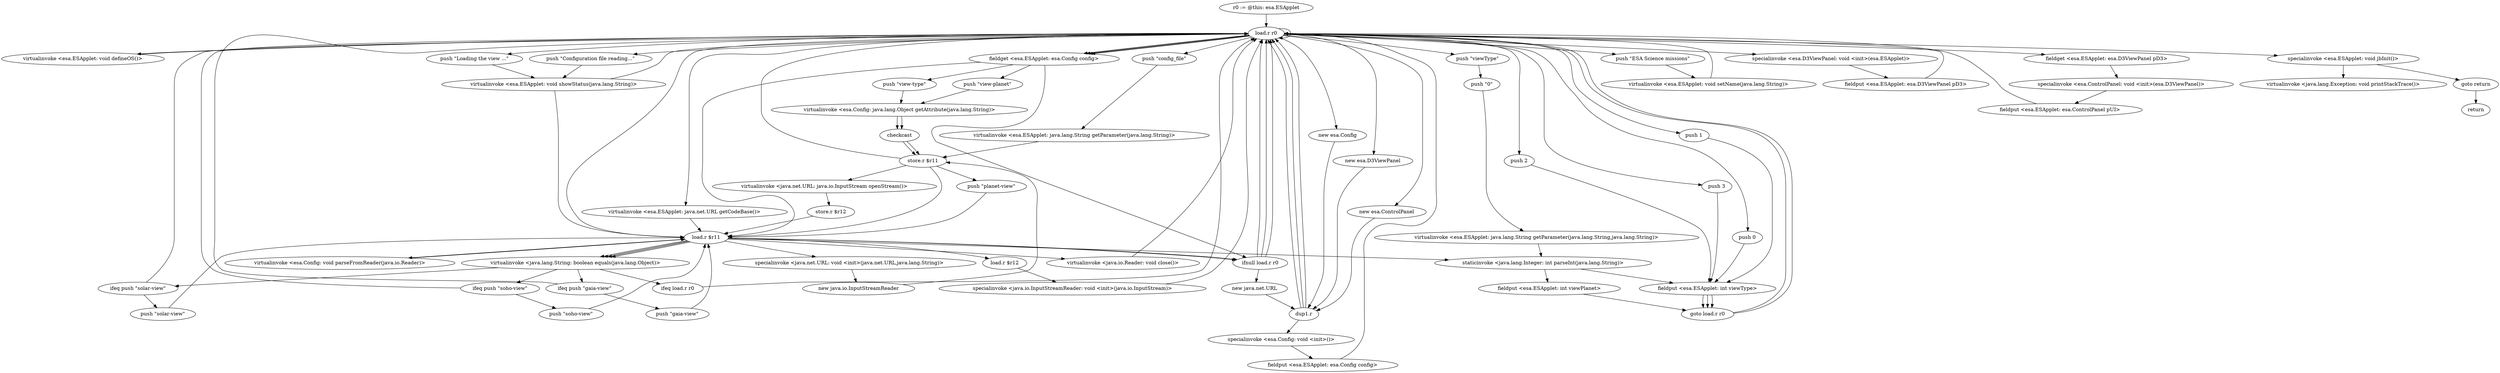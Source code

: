 digraph "" {
    "r0 := @this: esa.ESApplet"
    "load.r r0"
    "r0 := @this: esa.ESApplet"->"load.r r0";
    "virtualinvoke <esa.ESApplet: void defineOS()>"
    "load.r r0"->"virtualinvoke <esa.ESApplet: void defineOS()>";
    "virtualinvoke <esa.ESApplet: void defineOS()>"->"load.r r0";
    "push \"config_file\""
    "load.r r0"->"push \"config_file\"";
    "virtualinvoke <esa.ESApplet: java.lang.String getParameter(java.lang.String)>"
    "push \"config_file\""->"virtualinvoke <esa.ESApplet: java.lang.String getParameter(java.lang.String)>";
    "store.r $r11"
    "virtualinvoke <esa.ESApplet: java.lang.String getParameter(java.lang.String)>"->"store.r $r11";
    "store.r $r11"->"load.r r0";
    "push \"Configuration file reading...\""
    "load.r r0"->"push \"Configuration file reading...\"";
    "virtualinvoke <esa.ESApplet: void showStatus(java.lang.String)>"
    "push \"Configuration file reading...\""->"virtualinvoke <esa.ESApplet: void showStatus(java.lang.String)>";
    "load.r $r11"
    "virtualinvoke <esa.ESApplet: void showStatus(java.lang.String)>"->"load.r $r11";
    "ifnull load.r r0"
    "load.r $r11"->"ifnull load.r r0";
    "new java.net.URL"
    "ifnull load.r r0"->"new java.net.URL";
    "dup1.r"
    "new java.net.URL"->"dup1.r";
    "dup1.r"->"load.r r0";
    "virtualinvoke <esa.ESApplet: java.net.URL getCodeBase()>"
    "load.r r0"->"virtualinvoke <esa.ESApplet: java.net.URL getCodeBase()>";
    "virtualinvoke <esa.ESApplet: java.net.URL getCodeBase()>"->"load.r $r11";
    "specialinvoke <java.net.URL: void <init>(java.net.URL,java.lang.String)>"
    "load.r $r11"->"specialinvoke <java.net.URL: void <init>(java.net.URL,java.lang.String)>";
    "new java.io.InputStreamReader"
    "specialinvoke <java.net.URL: void <init>(java.net.URL,java.lang.String)>"->"new java.io.InputStreamReader";
    "new java.io.InputStreamReader"->"store.r $r11";
    "virtualinvoke <java.net.URL: java.io.InputStream openStream()>"
    "store.r $r11"->"virtualinvoke <java.net.URL: java.io.InputStream openStream()>";
    "store.r $r12"
    "virtualinvoke <java.net.URL: java.io.InputStream openStream()>"->"store.r $r12";
    "store.r $r12"->"load.r $r11";
    "load.r $r12"
    "load.r $r11"->"load.r $r12";
    "specialinvoke <java.io.InputStreamReader: void <init>(java.io.InputStream)>"
    "load.r $r12"->"specialinvoke <java.io.InputStreamReader: void <init>(java.io.InputStream)>";
    "specialinvoke <java.io.InputStreamReader: void <init>(java.io.InputStream)>"->"load.r r0";
    "new esa.Config"
    "load.r r0"->"new esa.Config";
    "new esa.Config"->"dup1.r";
    "specialinvoke <esa.Config: void <init>()>"
    "dup1.r"->"specialinvoke <esa.Config: void <init>()>";
    "fieldput <esa.ESApplet: esa.Config config>"
    "specialinvoke <esa.Config: void <init>()>"->"fieldput <esa.ESApplet: esa.Config config>";
    "fieldput <esa.ESApplet: esa.Config config>"->"load.r r0";
    "fieldget <esa.ESApplet: esa.Config config>"
    "load.r r0"->"fieldget <esa.ESApplet: esa.Config config>";
    "fieldget <esa.ESApplet: esa.Config config>"->"load.r $r11";
    "virtualinvoke <esa.Config: void parseFromReader(java.io.Reader)>"
    "load.r $r11"->"virtualinvoke <esa.Config: void parseFromReader(java.io.Reader)>";
    "virtualinvoke <esa.Config: void parseFromReader(java.io.Reader)>"->"load.r $r11";
    "virtualinvoke <java.io.Reader: void close()>"
    "load.r $r11"->"virtualinvoke <java.io.Reader: void close()>";
    "virtualinvoke <java.io.Reader: void close()>"->"load.r r0";
    "push \"Loading the view ...\""
    "load.r r0"->"push \"Loading the view ...\"";
    "push \"Loading the view ...\""->"virtualinvoke <esa.ESApplet: void showStatus(java.lang.String)>";
    "virtualinvoke <esa.ESApplet: void showStatus(java.lang.String)>"->"load.r r0";
    "load.r r0"->"fieldget <esa.ESApplet: esa.Config config>";
    "fieldget <esa.ESApplet: esa.Config config>"->"ifnull load.r r0";
    "ifnull load.r r0"->"load.r r0";
    "load.r r0"->"fieldget <esa.ESApplet: esa.Config config>";
    "push \"view-type\""
    "fieldget <esa.ESApplet: esa.Config config>"->"push \"view-type\"";
    "virtualinvoke <esa.Config: java.lang.Object getAttribute(java.lang.String)>"
    "push \"view-type\""->"virtualinvoke <esa.Config: java.lang.Object getAttribute(java.lang.String)>";
    "checkcast"
    "virtualinvoke <esa.Config: java.lang.Object getAttribute(java.lang.String)>"->"checkcast";
    "checkcast"->"store.r $r11";
    "push \"planet-view\""
    "store.r $r11"->"push \"planet-view\"";
    "push \"planet-view\""->"load.r $r11";
    "virtualinvoke <java.lang.String: boolean equals(java.lang.Object)>"
    "load.r $r11"->"virtualinvoke <java.lang.String: boolean equals(java.lang.Object)>";
    "ifeq push \"solar-view\""
    "virtualinvoke <java.lang.String: boolean equals(java.lang.Object)>"->"ifeq push \"solar-view\"";
    "ifeq push \"solar-view\""->"load.r r0";
    "push 0"
    "load.r r0"->"push 0";
    "fieldput <esa.ESApplet: int viewType>"
    "push 0"->"fieldput <esa.ESApplet: int viewType>";
    "goto load.r r0"
    "fieldput <esa.ESApplet: int viewType>"->"goto load.r r0";
    "goto load.r r0"->"load.r r0";
    "load.r r0"->"fieldget <esa.ESApplet: esa.Config config>";
    "push \"view-planet\""
    "fieldget <esa.ESApplet: esa.Config config>"->"push \"view-planet\"";
    "push \"view-planet\""->"virtualinvoke <esa.Config: java.lang.Object getAttribute(java.lang.String)>";
    "virtualinvoke <esa.Config: java.lang.Object getAttribute(java.lang.String)>"->"checkcast";
    "checkcast"->"store.r $r11";
    "store.r $r11"->"load.r $r11";
    "load.r $r11"->"ifnull load.r r0";
    "ifnull load.r r0"->"load.r r0";
    "load.r r0"->"load.r $r11";
    "staticinvoke <java.lang.Integer: int parseInt(java.lang.String)>"
    "load.r $r11"->"staticinvoke <java.lang.Integer: int parseInt(java.lang.String)>";
    "fieldput <esa.ESApplet: int viewPlanet>"
    "staticinvoke <java.lang.Integer: int parseInt(java.lang.String)>"->"fieldput <esa.ESApplet: int viewPlanet>";
    "fieldput <esa.ESApplet: int viewPlanet>"->"goto load.r r0";
    "goto load.r r0"->"load.r r0";
    "push \"ESA Science missions\""
    "load.r r0"->"push \"ESA Science missions\"";
    "virtualinvoke <esa.ESApplet: void setName(java.lang.String)>"
    "push \"ESA Science missions\""->"virtualinvoke <esa.ESApplet: void setName(java.lang.String)>";
    "virtualinvoke <esa.ESApplet: void setName(java.lang.String)>"->"load.r r0";
    "new esa.D3ViewPanel"
    "load.r r0"->"new esa.D3ViewPanel";
    "new esa.D3ViewPanel"->"dup1.r";
    "dup1.r"->"load.r r0";
    "specialinvoke <esa.D3ViewPanel: void <init>(esa.ESApplet)>"
    "load.r r0"->"specialinvoke <esa.D3ViewPanel: void <init>(esa.ESApplet)>";
    "fieldput <esa.ESApplet: esa.D3ViewPanel pD3>"
    "specialinvoke <esa.D3ViewPanel: void <init>(esa.ESApplet)>"->"fieldput <esa.ESApplet: esa.D3ViewPanel pD3>";
    "fieldput <esa.ESApplet: esa.D3ViewPanel pD3>"->"load.r r0";
    "new esa.ControlPanel"
    "load.r r0"->"new esa.ControlPanel";
    "new esa.ControlPanel"->"dup1.r";
    "dup1.r"->"load.r r0";
    "fieldget <esa.ESApplet: esa.D3ViewPanel pD3>"
    "load.r r0"->"fieldget <esa.ESApplet: esa.D3ViewPanel pD3>";
    "specialinvoke <esa.ControlPanel: void <init>(esa.D3ViewPanel)>"
    "fieldget <esa.ESApplet: esa.D3ViewPanel pD3>"->"specialinvoke <esa.ControlPanel: void <init>(esa.D3ViewPanel)>";
    "fieldput <esa.ESApplet: esa.ControlPanel pUI>"
    "specialinvoke <esa.ControlPanel: void <init>(esa.D3ViewPanel)>"->"fieldput <esa.ESApplet: esa.ControlPanel pUI>";
    "fieldput <esa.ESApplet: esa.ControlPanel pUI>"->"load.r r0";
    "specialinvoke <esa.ESApplet: void jbInit()>"
    "load.r r0"->"specialinvoke <esa.ESApplet: void jbInit()>";
    "goto return"
    "specialinvoke <esa.ESApplet: void jbInit()>"->"goto return";
    "return"
    "goto return"->"return";
    "virtualinvoke <java.lang.Exception: void printStackTrace()>"
    "specialinvoke <esa.ESApplet: void jbInit()>"->"virtualinvoke <java.lang.Exception: void printStackTrace()>";
    "push \"solar-view\""
    "ifeq push \"solar-view\""->"push \"solar-view\"";
    "push \"solar-view\""->"load.r $r11";
    "load.r $r11"->"virtualinvoke <java.lang.String: boolean equals(java.lang.Object)>";
    "ifeq push \"soho-view\""
    "virtualinvoke <java.lang.String: boolean equals(java.lang.Object)>"->"ifeq push \"soho-view\"";
    "ifeq push \"soho-view\""->"load.r r0";
    "push 1"
    "load.r r0"->"push 1";
    "push 1"->"fieldput <esa.ESApplet: int viewType>";
    "fieldput <esa.ESApplet: int viewType>"->"goto load.r r0";
    "push \"soho-view\""
    "ifeq push \"soho-view\""->"push \"soho-view\"";
    "push \"soho-view\""->"load.r $r11";
    "load.r $r11"->"virtualinvoke <java.lang.String: boolean equals(java.lang.Object)>";
    "ifeq push \"gaia-view\""
    "virtualinvoke <java.lang.String: boolean equals(java.lang.Object)>"->"ifeq push \"gaia-view\"";
    "ifeq push \"gaia-view\""->"load.r r0";
    "push 2"
    "load.r r0"->"push 2";
    "push 2"->"fieldput <esa.ESApplet: int viewType>";
    "fieldput <esa.ESApplet: int viewType>"->"goto load.r r0";
    "push \"gaia-view\""
    "ifeq push \"gaia-view\""->"push \"gaia-view\"";
    "push \"gaia-view\""->"load.r $r11";
    "load.r $r11"->"virtualinvoke <java.lang.String: boolean equals(java.lang.Object)>";
    "ifeq load.r r0"
    "virtualinvoke <java.lang.String: boolean equals(java.lang.Object)>"->"ifeq load.r r0";
    "ifeq load.r r0"->"load.r r0";
    "push 3"
    "load.r r0"->"push 3";
    "push 3"->"fieldput <esa.ESApplet: int viewType>";
    "ifnull load.r r0"->"load.r r0";
    "load.r r0"->"load.r r0";
    "push \"viewType\""
    "load.r r0"->"push \"viewType\"";
    "push \"0\""
    "push \"viewType\""->"push \"0\"";
    "virtualinvoke <esa.ESApplet: java.lang.String getParameter(java.lang.String,java.lang.String)>"
    "push \"0\""->"virtualinvoke <esa.ESApplet: java.lang.String getParameter(java.lang.String,java.lang.String)>";
    "virtualinvoke <esa.ESApplet: java.lang.String getParameter(java.lang.String,java.lang.String)>"->"staticinvoke <java.lang.Integer: int parseInt(java.lang.String)>";
    "staticinvoke <java.lang.Integer: int parseInt(java.lang.String)>"->"fieldput <esa.ESApplet: int viewType>";
}

